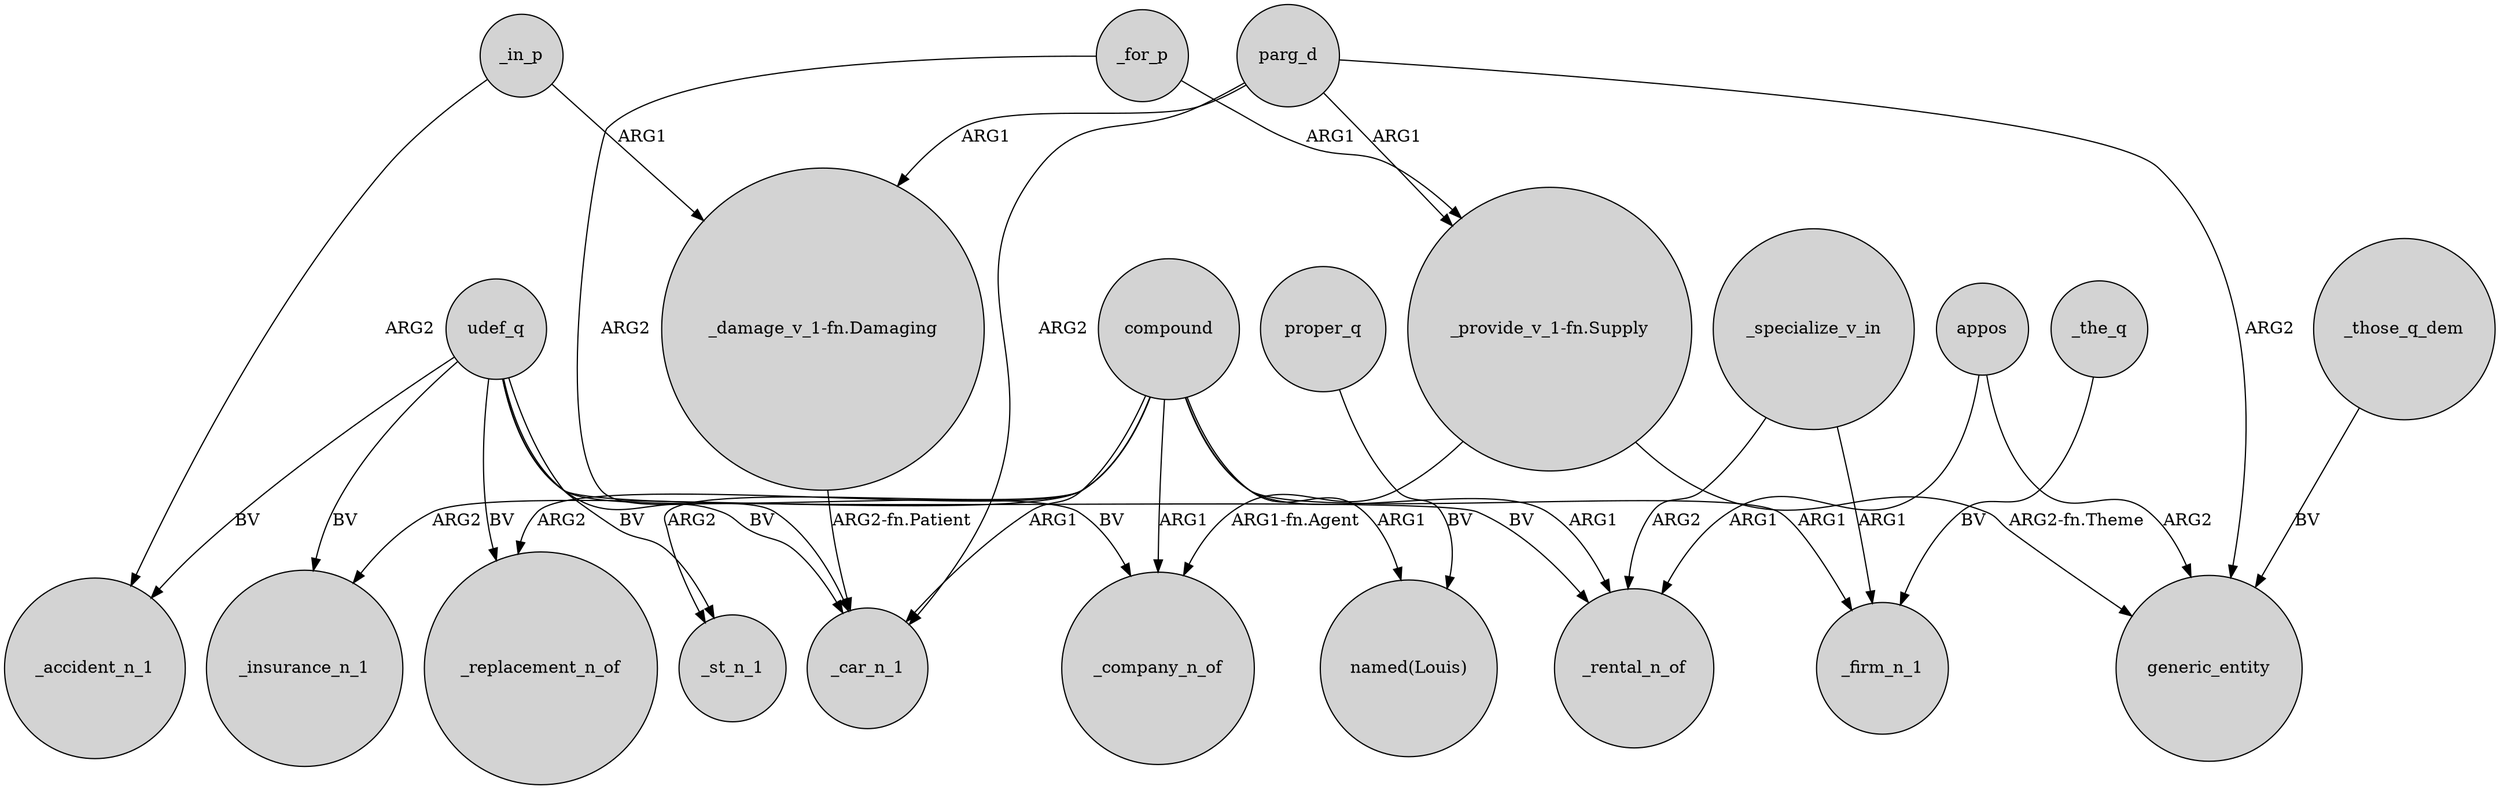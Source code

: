 digraph {
	node [shape=circle style=filled]
	udef_q -> _rental_n_of [label=BV]
	"_provide_v_1-fn.Supply" -> _company_n_of [label="ARG1-fn.Agent"]
	_in_p -> "_damage_v_1-fn.Damaging" [label=ARG1]
	compound -> _insurance_n_1 [label=ARG2]
	proper_q -> "named(Louis)" [label=BV]
	parg_d -> generic_entity [label=ARG2]
	udef_q -> _insurance_n_1 [label=BV]
	udef_q -> _st_n_1 [label=BV]
	udef_q -> _accident_n_1 [label=BV]
	appos -> generic_entity [label=ARG2]
	_specialize_v_in -> _firm_n_1 [label=ARG1]
	parg_d -> "_damage_v_1-fn.Damaging" [label=ARG1]
	compound -> _st_n_1 [label=ARG2]
	_specialize_v_in -> _rental_n_of [label=ARG2]
	compound -> "named(Louis)" [label=ARG1]
	compound -> _company_n_of [label=ARG1]
	compound -> _rental_n_of [label=ARG1]
	"_damage_v_1-fn.Damaging" -> _car_n_1 [label="ARG2-fn.Patient"]
	appos -> _rental_n_of [label=ARG1]
	parg_d -> _car_n_1 [label=ARG2]
	udef_q -> _replacement_n_of [label=BV]
	compound -> _replacement_n_of [label=ARG2]
	compound -> _firm_n_1 [label=ARG1]
	_the_q -> _firm_n_1 [label=BV]
	compound -> _car_n_1 [label=ARG1]
	udef_q -> _car_n_1 [label=BV]
	_for_p -> "_provide_v_1-fn.Supply" [label=ARG1]
	parg_d -> "_provide_v_1-fn.Supply" [label=ARG1]
	udef_q -> _company_n_of [label=BV]
	_those_q_dem -> generic_entity [label=BV]
	"_provide_v_1-fn.Supply" -> generic_entity [label="ARG2-fn.Theme"]
	_in_p -> _accident_n_1 [label=ARG2]
	_for_p -> _car_n_1 [label=ARG2]
}
